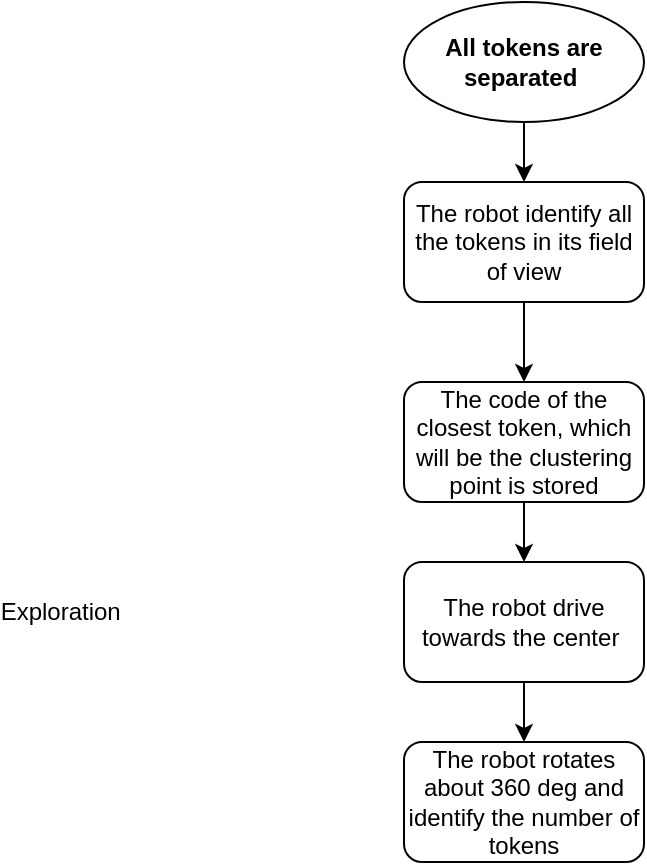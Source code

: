 <mxfile version="22.0.8" type="github">
  <diagram id="C5RBs43oDa-KdzZeNtuy" name="Page-1">
    <mxGraphModel dx="1050" dy="542" grid="1" gridSize="10" guides="1" tooltips="1" connect="1" arrows="1" fold="1" page="1" pageScale="1" pageWidth="827" pageHeight="1169" math="0" shadow="0">
      <root>
        <mxCell id="WIyWlLk6GJQsqaUBKTNV-0" />
        <mxCell id="WIyWlLk6GJQsqaUBKTNV-1" parent="WIyWlLk6GJQsqaUBKTNV-0" />
        <mxCell id="EcuCP9eNtt5ZMOxBxYWw-6" style="edgeStyle=orthogonalEdgeStyle;rounded=0;orthogonalLoop=1;jettySize=auto;html=1;" edge="1" parent="WIyWlLk6GJQsqaUBKTNV-1" source="EcuCP9eNtt5ZMOxBxYWw-0" target="EcuCP9eNtt5ZMOxBxYWw-5">
          <mxGeometry relative="1" as="geometry" />
        </mxCell>
        <mxCell id="EcuCP9eNtt5ZMOxBxYWw-0" value="The robot identify all the tokens in its field of view" style="rounded=1;whiteSpace=wrap;html=1;" vertex="1" parent="WIyWlLk6GJQsqaUBKTNV-1">
          <mxGeometry x="340" y="110" width="120" height="60" as="geometry" />
        </mxCell>
        <mxCell id="EcuCP9eNtt5ZMOxBxYWw-3" style="edgeStyle=orthogonalEdgeStyle;rounded=0;orthogonalLoop=1;jettySize=auto;html=1;" edge="1" parent="WIyWlLk6GJQsqaUBKTNV-1" source="EcuCP9eNtt5ZMOxBxYWw-1" target="EcuCP9eNtt5ZMOxBxYWw-0">
          <mxGeometry relative="1" as="geometry" />
        </mxCell>
        <mxCell id="EcuCP9eNtt5ZMOxBxYWw-1" value="&lt;b&gt;All tokens are separated&amp;nbsp;&lt;/b&gt;" style="ellipse;whiteSpace=wrap;html=1;" vertex="1" parent="WIyWlLk6GJQsqaUBKTNV-1">
          <mxGeometry x="340" y="20" width="120" height="60" as="geometry" />
        </mxCell>
        <mxCell id="EcuCP9eNtt5ZMOxBxYWw-8" style="edgeStyle=orthogonalEdgeStyle;rounded=0;orthogonalLoop=1;jettySize=auto;html=1;entryX=0.5;entryY=0;entryDx=0;entryDy=0;" edge="1" parent="WIyWlLk6GJQsqaUBKTNV-1" source="EcuCP9eNtt5ZMOxBxYWw-5">
          <mxGeometry relative="1" as="geometry">
            <mxPoint x="400" y="300" as="targetPoint" />
          </mxGeometry>
        </mxCell>
        <mxCell id="EcuCP9eNtt5ZMOxBxYWw-5" value="The code of the closest token, which will be the clustering point is stored" style="rounded=1;whiteSpace=wrap;html=1;" vertex="1" parent="WIyWlLk6GJQsqaUBKTNV-1">
          <mxGeometry x="340" y="210" width="120" height="60" as="geometry" />
        </mxCell>
        <mxCell id="EcuCP9eNtt5ZMOxBxYWw-9" value="Exploration&amp;nbsp;&lt;br&gt;" style="text;html=1;strokeColor=none;fillColor=none;align=center;verticalAlign=middle;whiteSpace=wrap;rounded=0;" vertex="1" parent="WIyWlLk6GJQsqaUBKTNV-1">
          <mxGeometry x="140" y="310" width="60" height="30" as="geometry" />
        </mxCell>
        <mxCell id="EcuCP9eNtt5ZMOxBxYWw-12" value="" style="edgeStyle=orthogonalEdgeStyle;rounded=0;orthogonalLoop=1;jettySize=auto;html=1;" edge="1" parent="WIyWlLk6GJQsqaUBKTNV-1" source="EcuCP9eNtt5ZMOxBxYWw-10" target="EcuCP9eNtt5ZMOxBxYWw-11">
          <mxGeometry relative="1" as="geometry" />
        </mxCell>
        <mxCell id="EcuCP9eNtt5ZMOxBxYWw-10" value="The robot drive towards the center&amp;nbsp;" style="rounded=1;whiteSpace=wrap;html=1;" vertex="1" parent="WIyWlLk6GJQsqaUBKTNV-1">
          <mxGeometry x="340" y="300" width="120" height="60" as="geometry" />
        </mxCell>
        <mxCell id="EcuCP9eNtt5ZMOxBxYWw-11" value="The robot rotates about 360 deg and identify the number of tokens" style="rounded=1;whiteSpace=wrap;html=1;" vertex="1" parent="WIyWlLk6GJQsqaUBKTNV-1">
          <mxGeometry x="340" y="390" width="120" height="60" as="geometry" />
        </mxCell>
      </root>
    </mxGraphModel>
  </diagram>
</mxfile>
